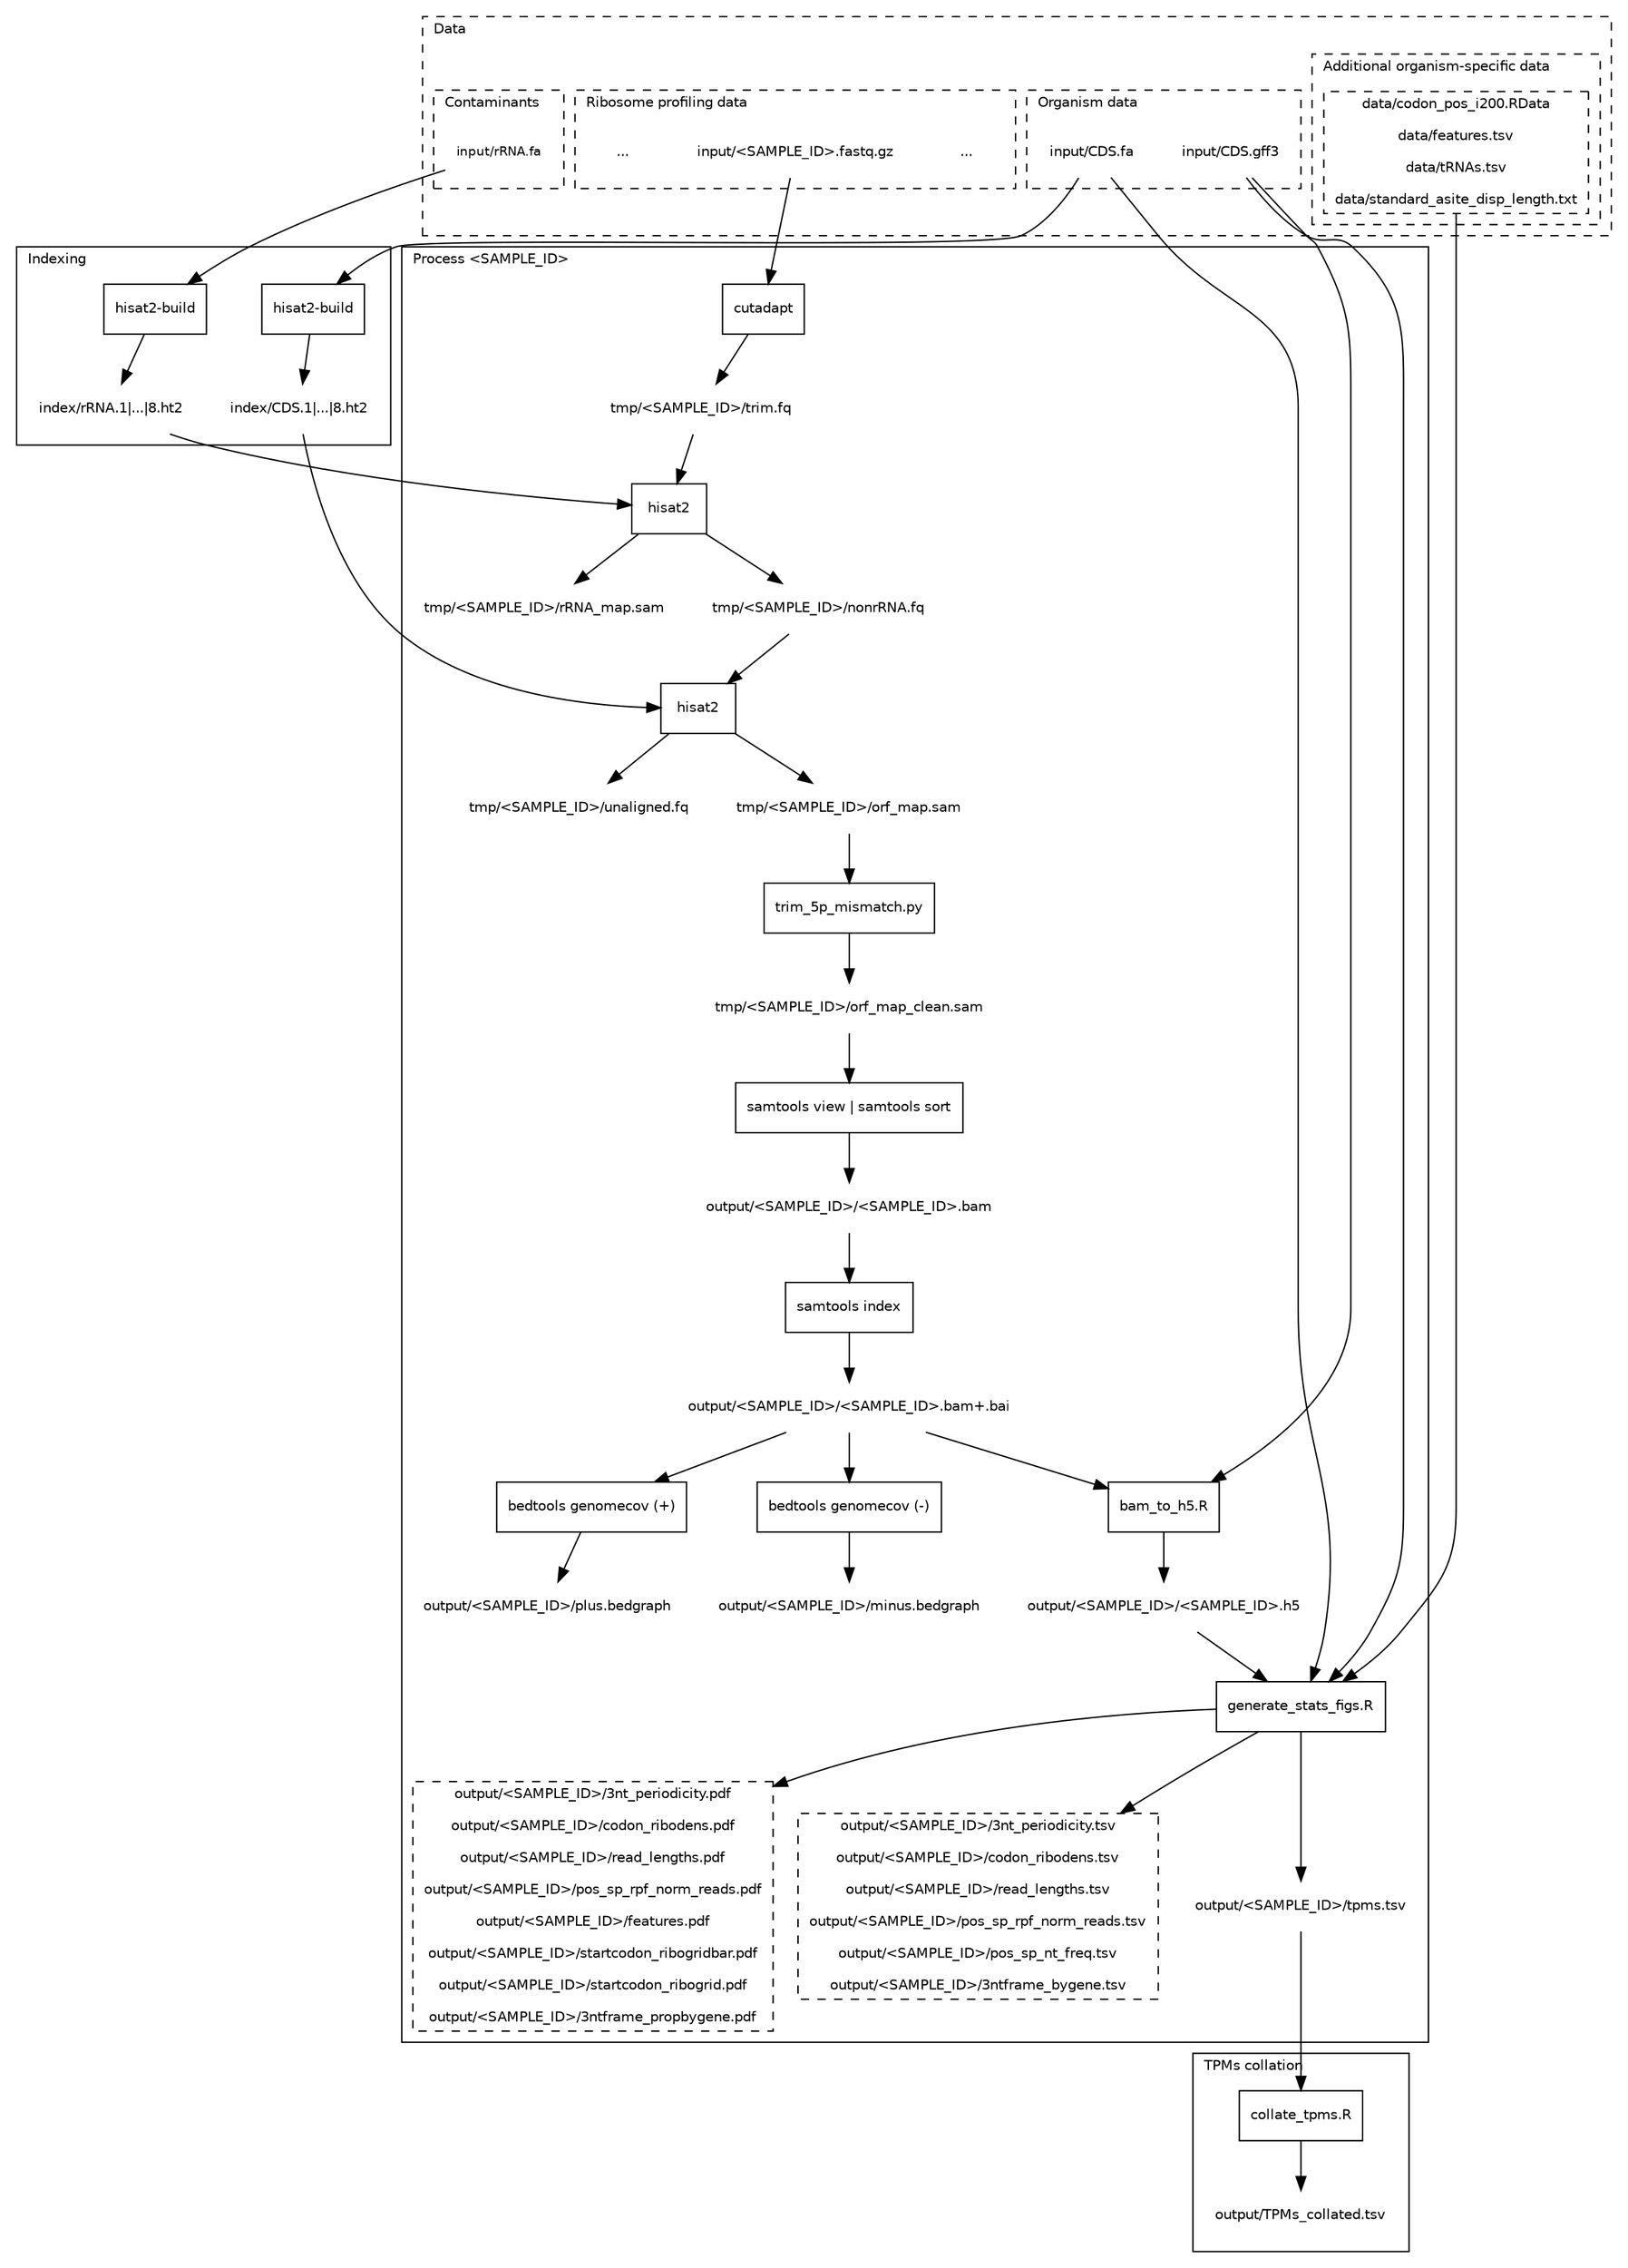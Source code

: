 digraph G {
  graph [ fontname=Helvetica, fontsize=10, compound=true ]
  node [ fontname=Helvetica, fontsize=10 ]
  edge [ fontname=Helvetica, fontsize=10 ]

  subgraph cluster_data {
    label = "Data"
    labeljust = "l"
    style = dashed

    subgraph cluster_organism {
      label = "Organism data"
      labeljust = "l"
      style = dashed

      "input/CDS.fa"  [shape=plaintext]
      "input/CDS.gff3" [shape=plaintext]
    }

    subgraph cluster_contaminants {
      label = "Contaminants"
      labeljust = "l"
      style = dashed

      "input/rRNA.fa"  [shape=plaintext, fontsize=9]
    }

    subgraph cluster_additional_organism {
      label = "Additional organism-specific data"
      labeljust = "l"
      style = dashed

      data [label="data/codon_pos_i200.RData\n
data/features.tsv\n
data/tRNAs.tsv\n
data/standard_asite_disp_length.txt"] [shape=box, style=dashed]
    }

    subgraph cluster_ribosome {
      label = "Ribosome profiling data"
      labeljust = "l"
      style = dashed

      ribosome_data0toI [label="..."] [shape=plaintext]
      "input/<SAMPLE_ID>.fastq.gz" [shape=plaintext]
      ribosome_dataItoN [label="..."] [shape=plaintext]
    }
  }
  
  subgraph cluster_indexing {
    label = "Indexing"
    labeljust = "l"

    h2build1 [label="hisat2-build"] [shape=box]
    h2build2 [label="hisat2-build"] [shape=box]

    "index/rRNA.1|...|8.ht2" [shape=plaintext]
    "index/CDS.1|...|8.ht2" [shape=plaintext]

    "input/rRNA.fa" -> h2build1 -> "index/rRNA.1|...|8.ht2"
    "input/CDS.fa" -> h2build2 -> "index/CDS.1|...|8.ht2"
  }

  subgraph cluster_per_sample_processing {
    label = "Process <SAMPLE_ID>"
    labeljust = "l"

    cut [label="cutadapt"] [shape=box]
    h21 [label="hisat2"] [shape=box]
    h22 [label="hisat2"] [shape=box]
    samindex [label="samtools index"] [shape=box]
    samview [label="samtools view | samtools sort"] [shape=box]
    trim [label="trim_5p_mismatch.py"] [shape=box]
    bedplus [label="bedtools genomecov (+)"] [shape=box]
    bedminus [label="bedtools genomecov (-)"] [shape=box]
    bam2h5 [label="bam_to_h5.R"] [shape=box]
    statsfigs [label="generate_stats_figs.R"] [shape=box]

    "tmp/<SAMPLE_ID>/trim.fq" [shape=plaintext]
    "tmp/<SAMPLE_ID>/rRNA_map.sam" [shape=plaintext]
    "tmp/<SAMPLE_ID>/nonrRNA.fq" [shape=plaintext]
    "tmp/<SAMPLE_ID>/unaligned.fq" [shape=plaintext]
    "tmp/<SAMPLE_ID>/orf_map.sam" [shape=plaintext]
    "tmp/<SAMPLE_ID>/orf_map_clean.sam" [shape=plaintext]
    "output/<SAMPLE_ID>/<SAMPLE_ID>.bam" [shape=plaintext]
    "output/<SAMPLE_ID>/<SAMPLE_ID>.bam+.bai" [shape=plaintext]
    "output/<SAMPLE_ID>/plus.bedgraph" [shape=plaintext]
    "output/<SAMPLE_ID>/minus.bedgraph" [shape=plaintext]
    "output/<SAMPLE_ID>/<SAMPLE_ID>.h5" [shape=plaintext]

    pdfs [label="output/<SAMPLE_ID>/3nt_periodicity.pdf\n
output/<SAMPLE_ID>/codon_ribodens.pdf\n
output/<SAMPLE_ID>/read_lengths.pdf\n
output/<SAMPLE_ID>/pos_sp_rpf_norm_reads.pdf\n
output/<SAMPLE_ID>/features.pdf\n
output/<SAMPLE_ID>/startcodon_ribogridbar.pdf\n
output/<SAMPLE_ID>/startcodon_ribogrid.pdf\n
output/<SAMPLE_ID>/3ntframe_propbygene.pdf
"] [shape=box, style=dashed]

    tsvs [label="output/<SAMPLE_ID>/3nt_periodicity.tsv\n
output/<SAMPLE_ID>/codon_ribodens.tsv\n
output/<SAMPLE_ID>/read_lengths.tsv\n
output/<SAMPLE_ID>/pos_sp_rpf_norm_reads.tsv\n
output/<SAMPLE_ID>/pos_sp_nt_freq.tsv\n
output/<SAMPLE_ID>/3ntframe_bygene.tsv
"] [shape=box, style=dashed]

    "output/<SAMPLE_ID>/tpms.tsv" [shape=plaintext]

    "input/<SAMPLE_ID>.fastq.gz" -> cut -> "tmp/<SAMPLE_ID>/trim.fq"

    "tmp/<SAMPLE_ID>/trim.fq" -> h21
    "index/rRNA.1|...|8.ht2" -> h21
    h21 -> "tmp/<SAMPLE_ID>/rRNA_map.sam"
    h21 -> "tmp/<SAMPLE_ID>/nonrRNA.fq"

    "index/CDS.1|...|8.ht2" -> h22
    "tmp/<SAMPLE_ID>/nonrRNA.fq" -> h22
    h22 -> "tmp/<SAMPLE_ID>/unaligned.fq"
    h22 -> "tmp/<SAMPLE_ID>/orf_map.sam"

    "tmp/<SAMPLE_ID>/orf_map.sam" -> trim -> "tmp/<SAMPLE_ID>/orf_map_clean.sam"
    "tmp/<SAMPLE_ID>/orf_map_clean.sam" -> samview -> "output/<SAMPLE_ID>/<SAMPLE_ID>.bam"
    "output/<SAMPLE_ID>/<SAMPLE_ID>.bam" -> samindex
    samindex -> "output/<SAMPLE_ID>/<SAMPLE_ID>.bam+.bai"

    "output/<SAMPLE_ID>/<SAMPLE_ID>.bam+.bai" -> bedplus -> "output/<SAMPLE_ID>/plus.bedgraph"
    "output/<SAMPLE_ID>/<SAMPLE_ID>.bam+.bai" -> bedminus -> "output/<SAMPLE_ID>/minus.bedgraph"

    "output/<SAMPLE_ID>/<SAMPLE_ID>.bam+.bai" -> bam2h5
    "input/CDS.gff3" -> bam2h5
    bam2h5 -> "output/<SAMPLE_ID>/<SAMPLE_ID>.h5"

    "output/<SAMPLE_ID>/<SAMPLE_ID>.h5" -> statsfigs
    "input/CDS.fa" -> statsfigs
    "input/CDS.gff3" -> statsfigs
    data -> statsfigs

    statsfigs -> pdfs
    statsfigs -> tsvs
    statsfigs -> "output/<SAMPLE_ID>/tpms.tsv"
  }

  subgraph cluster_tpms_collation {
    label = "TPMs collation"
    labeljust = "l"

    collate [label="collate_tpms.R"] [shape=box]

    "output/TPMs_collated.tsv" [shape=plaintext]

    "output/<SAMPLE_ID>/tpms.tsv" -> collate
    collate -> "output/TPMs_collated.tsv"
  }
}
